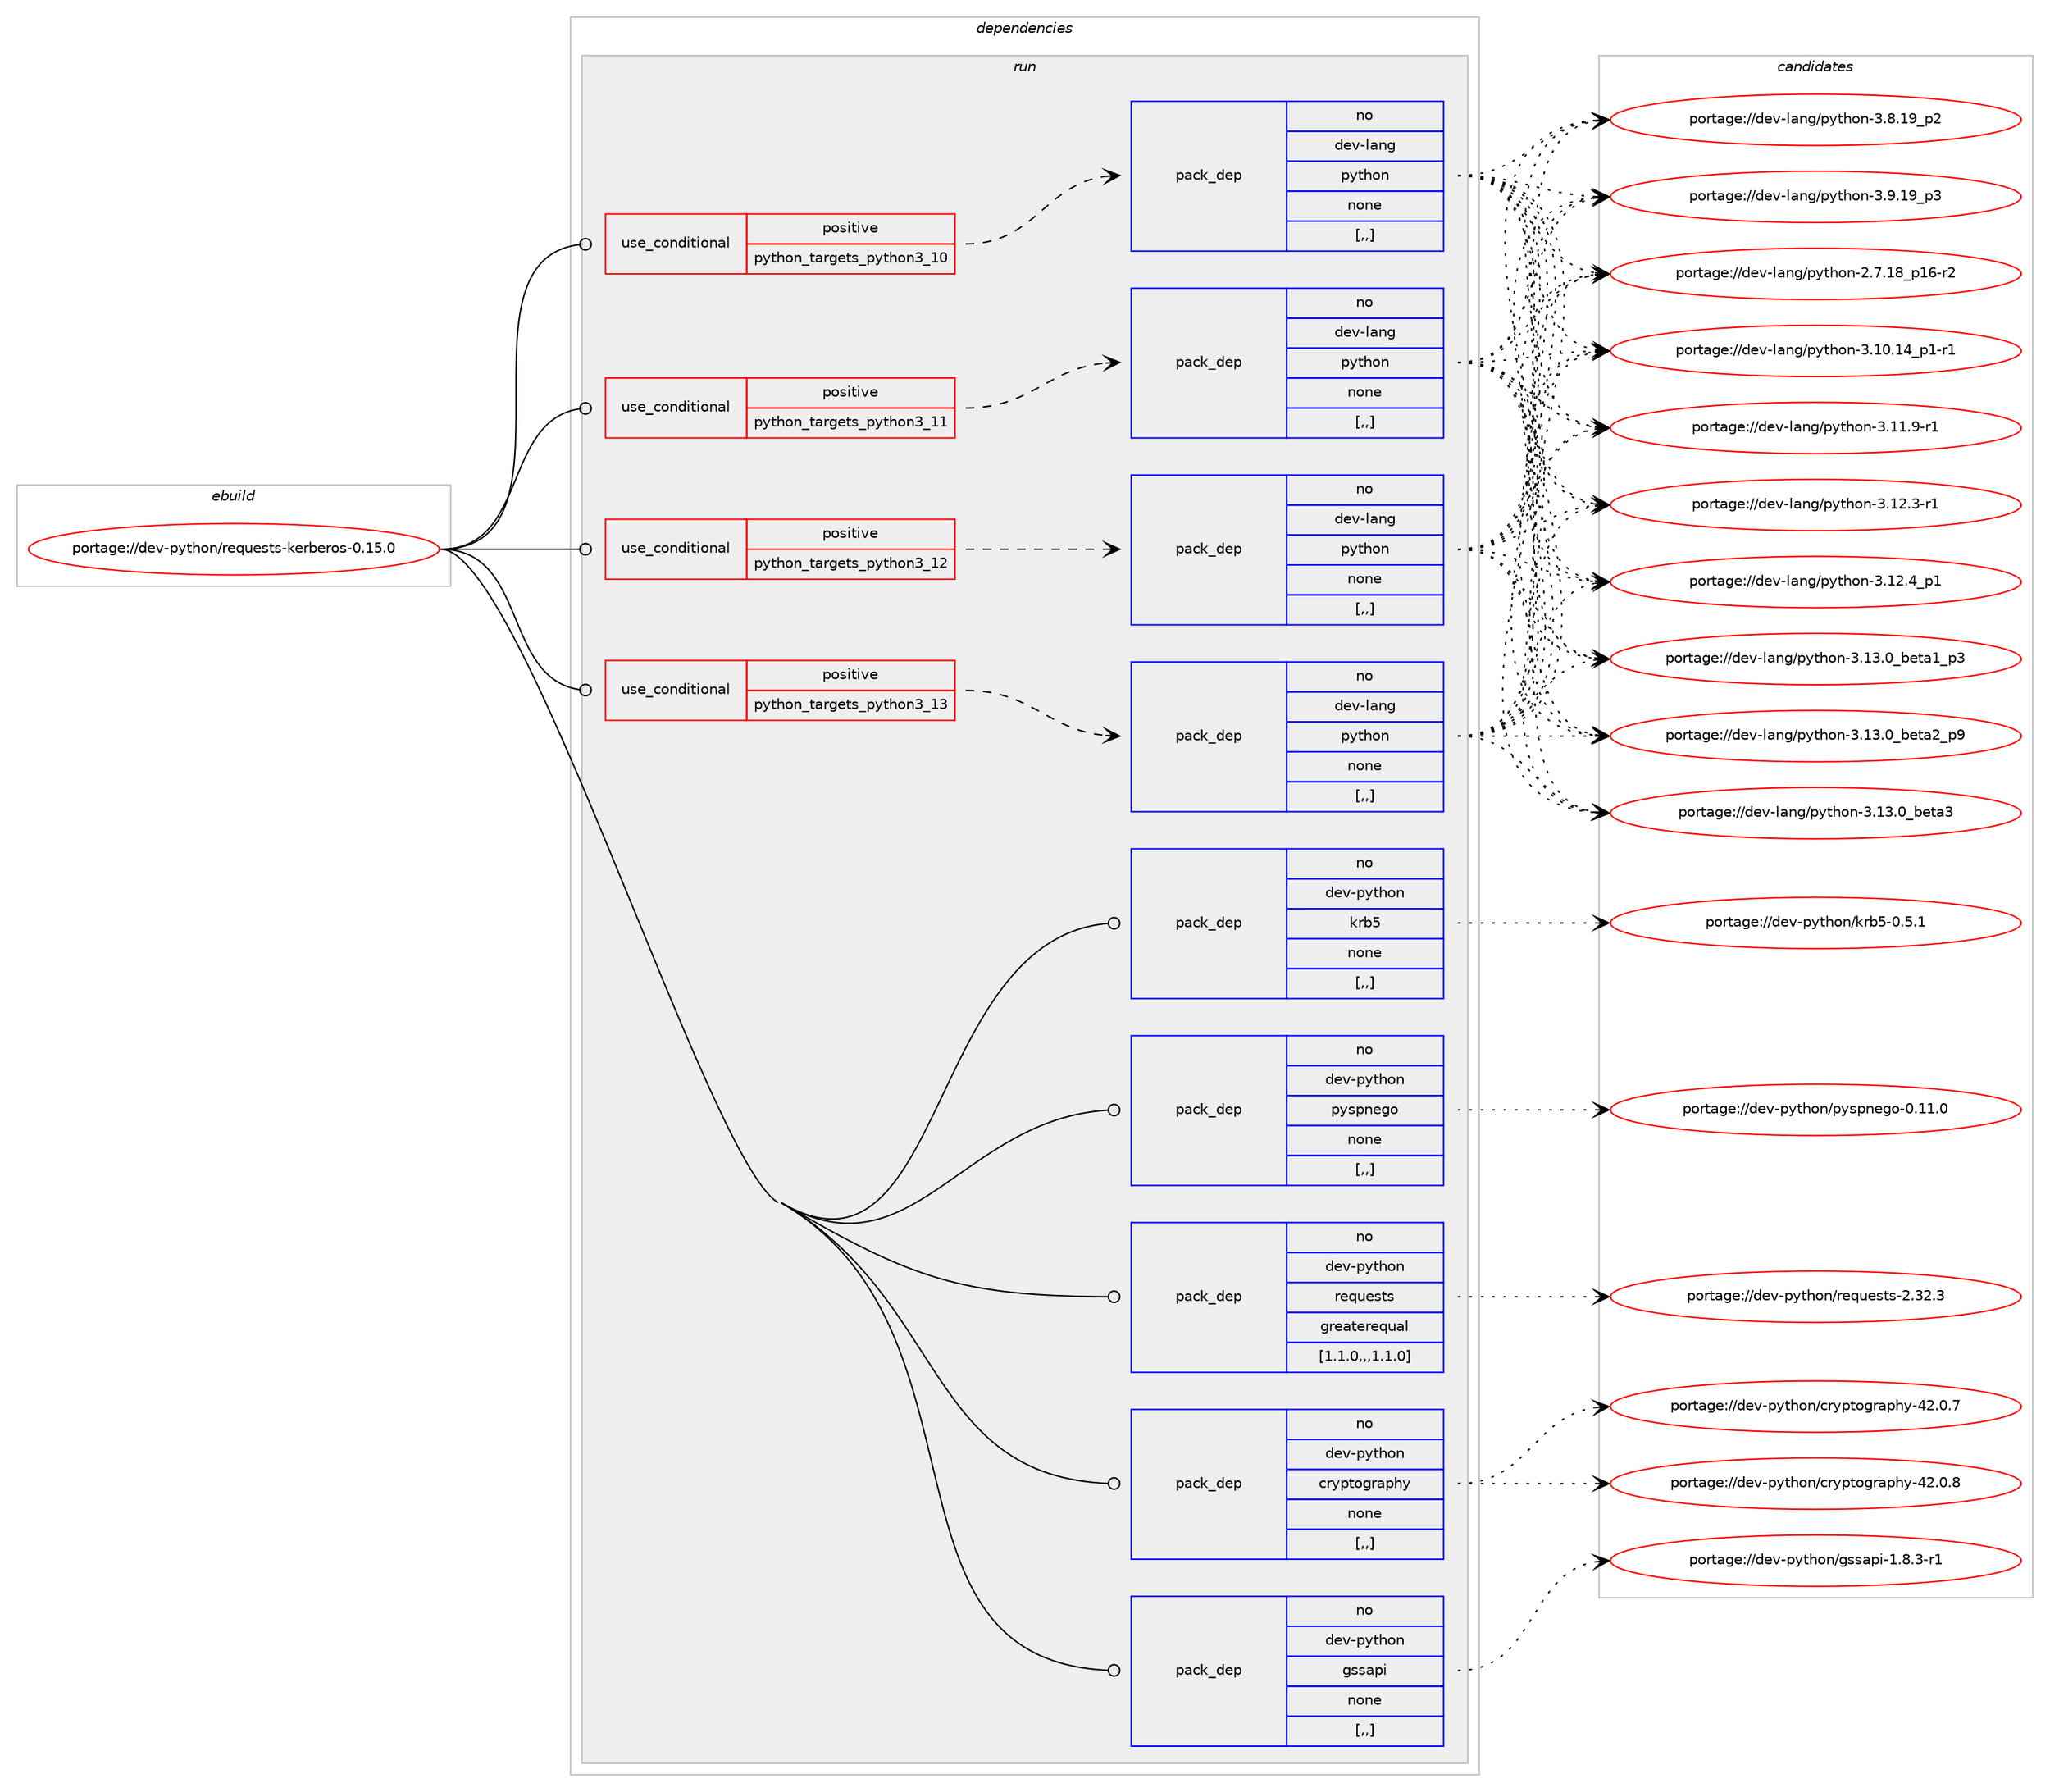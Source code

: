 digraph prolog {

# *************
# Graph options
# *************

newrank=true;
concentrate=true;
compound=true;
graph [rankdir=LR,fontname=Helvetica,fontsize=10,ranksep=1.5];#, ranksep=2.5, nodesep=0.2];
edge  [arrowhead=vee];
node  [fontname=Helvetica,fontsize=10];

# **********
# The ebuild
# **********

subgraph cluster_leftcol {
color=gray;
rank=same;
label=<<i>ebuild</i>>;
id [label="portage://dev-python/requests-kerberos-0.15.0", color=red, width=4, href="../dev-python/requests-kerberos-0.15.0.svg"];
}

# ****************
# The dependencies
# ****************

subgraph cluster_midcol {
color=gray;
label=<<i>dependencies</i>>;
subgraph cluster_compile {
fillcolor="#eeeeee";
style=filled;
label=<<i>compile</i>>;
}
subgraph cluster_compileandrun {
fillcolor="#eeeeee";
style=filled;
label=<<i>compile and run</i>>;
}
subgraph cluster_run {
fillcolor="#eeeeee";
style=filled;
label=<<i>run</i>>;
subgraph cond37752 {
dependency157833 [label=<<TABLE BORDER="0" CELLBORDER="1" CELLSPACING="0" CELLPADDING="4"><TR><TD ROWSPAN="3" CELLPADDING="10">use_conditional</TD></TR><TR><TD>positive</TD></TR><TR><TD>python_targets_python3_10</TD></TR></TABLE>>, shape=none, color=red];
subgraph pack118843 {
dependency157834 [label=<<TABLE BORDER="0" CELLBORDER="1" CELLSPACING="0" CELLPADDING="4" WIDTH="220"><TR><TD ROWSPAN="6" CELLPADDING="30">pack_dep</TD></TR><TR><TD WIDTH="110">no</TD></TR><TR><TD>dev-lang</TD></TR><TR><TD>python</TD></TR><TR><TD>none</TD></TR><TR><TD>[,,]</TD></TR></TABLE>>, shape=none, color=blue];
}
dependency157833:e -> dependency157834:w [weight=20,style="dashed",arrowhead="vee"];
}
id:e -> dependency157833:w [weight=20,style="solid",arrowhead="odot"];
subgraph cond37753 {
dependency157835 [label=<<TABLE BORDER="0" CELLBORDER="1" CELLSPACING="0" CELLPADDING="4"><TR><TD ROWSPAN="3" CELLPADDING="10">use_conditional</TD></TR><TR><TD>positive</TD></TR><TR><TD>python_targets_python3_11</TD></TR></TABLE>>, shape=none, color=red];
subgraph pack118844 {
dependency157836 [label=<<TABLE BORDER="0" CELLBORDER="1" CELLSPACING="0" CELLPADDING="4" WIDTH="220"><TR><TD ROWSPAN="6" CELLPADDING="30">pack_dep</TD></TR><TR><TD WIDTH="110">no</TD></TR><TR><TD>dev-lang</TD></TR><TR><TD>python</TD></TR><TR><TD>none</TD></TR><TR><TD>[,,]</TD></TR></TABLE>>, shape=none, color=blue];
}
dependency157835:e -> dependency157836:w [weight=20,style="dashed",arrowhead="vee"];
}
id:e -> dependency157835:w [weight=20,style="solid",arrowhead="odot"];
subgraph cond37754 {
dependency157837 [label=<<TABLE BORDER="0" CELLBORDER="1" CELLSPACING="0" CELLPADDING="4"><TR><TD ROWSPAN="3" CELLPADDING="10">use_conditional</TD></TR><TR><TD>positive</TD></TR><TR><TD>python_targets_python3_12</TD></TR></TABLE>>, shape=none, color=red];
subgraph pack118845 {
dependency157838 [label=<<TABLE BORDER="0" CELLBORDER="1" CELLSPACING="0" CELLPADDING="4" WIDTH="220"><TR><TD ROWSPAN="6" CELLPADDING="30">pack_dep</TD></TR><TR><TD WIDTH="110">no</TD></TR><TR><TD>dev-lang</TD></TR><TR><TD>python</TD></TR><TR><TD>none</TD></TR><TR><TD>[,,]</TD></TR></TABLE>>, shape=none, color=blue];
}
dependency157837:e -> dependency157838:w [weight=20,style="dashed",arrowhead="vee"];
}
id:e -> dependency157837:w [weight=20,style="solid",arrowhead="odot"];
subgraph cond37755 {
dependency157839 [label=<<TABLE BORDER="0" CELLBORDER="1" CELLSPACING="0" CELLPADDING="4"><TR><TD ROWSPAN="3" CELLPADDING="10">use_conditional</TD></TR><TR><TD>positive</TD></TR><TR><TD>python_targets_python3_13</TD></TR></TABLE>>, shape=none, color=red];
subgraph pack118846 {
dependency157840 [label=<<TABLE BORDER="0" CELLBORDER="1" CELLSPACING="0" CELLPADDING="4" WIDTH="220"><TR><TD ROWSPAN="6" CELLPADDING="30">pack_dep</TD></TR><TR><TD WIDTH="110">no</TD></TR><TR><TD>dev-lang</TD></TR><TR><TD>python</TD></TR><TR><TD>none</TD></TR><TR><TD>[,,]</TD></TR></TABLE>>, shape=none, color=blue];
}
dependency157839:e -> dependency157840:w [weight=20,style="dashed",arrowhead="vee"];
}
id:e -> dependency157839:w [weight=20,style="solid",arrowhead="odot"];
subgraph pack118847 {
dependency157841 [label=<<TABLE BORDER="0" CELLBORDER="1" CELLSPACING="0" CELLPADDING="4" WIDTH="220"><TR><TD ROWSPAN="6" CELLPADDING="30">pack_dep</TD></TR><TR><TD WIDTH="110">no</TD></TR><TR><TD>dev-python</TD></TR><TR><TD>cryptography</TD></TR><TR><TD>none</TD></TR><TR><TD>[,,]</TD></TR></TABLE>>, shape=none, color=blue];
}
id:e -> dependency157841:w [weight=20,style="solid",arrowhead="odot"];
subgraph pack118848 {
dependency157842 [label=<<TABLE BORDER="0" CELLBORDER="1" CELLSPACING="0" CELLPADDING="4" WIDTH="220"><TR><TD ROWSPAN="6" CELLPADDING="30">pack_dep</TD></TR><TR><TD WIDTH="110">no</TD></TR><TR><TD>dev-python</TD></TR><TR><TD>gssapi</TD></TR><TR><TD>none</TD></TR><TR><TD>[,,]</TD></TR></TABLE>>, shape=none, color=blue];
}
id:e -> dependency157842:w [weight=20,style="solid",arrowhead="odot"];
subgraph pack118849 {
dependency157843 [label=<<TABLE BORDER="0" CELLBORDER="1" CELLSPACING="0" CELLPADDING="4" WIDTH="220"><TR><TD ROWSPAN="6" CELLPADDING="30">pack_dep</TD></TR><TR><TD WIDTH="110">no</TD></TR><TR><TD>dev-python</TD></TR><TR><TD>krb5</TD></TR><TR><TD>none</TD></TR><TR><TD>[,,]</TD></TR></TABLE>>, shape=none, color=blue];
}
id:e -> dependency157843:w [weight=20,style="solid",arrowhead="odot"];
subgraph pack118850 {
dependency157844 [label=<<TABLE BORDER="0" CELLBORDER="1" CELLSPACING="0" CELLPADDING="4" WIDTH="220"><TR><TD ROWSPAN="6" CELLPADDING="30">pack_dep</TD></TR><TR><TD WIDTH="110">no</TD></TR><TR><TD>dev-python</TD></TR><TR><TD>pyspnego</TD></TR><TR><TD>none</TD></TR><TR><TD>[,,]</TD></TR></TABLE>>, shape=none, color=blue];
}
id:e -> dependency157844:w [weight=20,style="solid",arrowhead="odot"];
subgraph pack118851 {
dependency157845 [label=<<TABLE BORDER="0" CELLBORDER="1" CELLSPACING="0" CELLPADDING="4" WIDTH="220"><TR><TD ROWSPAN="6" CELLPADDING="30">pack_dep</TD></TR><TR><TD WIDTH="110">no</TD></TR><TR><TD>dev-python</TD></TR><TR><TD>requests</TD></TR><TR><TD>greaterequal</TD></TR><TR><TD>[1.1.0,,,1.1.0]</TD></TR></TABLE>>, shape=none, color=blue];
}
id:e -> dependency157845:w [weight=20,style="solid",arrowhead="odot"];
}
}

# **************
# The candidates
# **************

subgraph cluster_choices {
rank=same;
color=gray;
label=<<i>candidates</i>>;

subgraph choice118843 {
color=black;
nodesep=1;
choice100101118451089711010347112121116104111110455046554649569511249544511450 [label="portage://dev-lang/python-2.7.18_p16-r2", color=red, width=4,href="../dev-lang/python-2.7.18_p16-r2.svg"];
choice100101118451089711010347112121116104111110455146494846495295112494511449 [label="portage://dev-lang/python-3.10.14_p1-r1", color=red, width=4,href="../dev-lang/python-3.10.14_p1-r1.svg"];
choice100101118451089711010347112121116104111110455146494946574511449 [label="portage://dev-lang/python-3.11.9-r1", color=red, width=4,href="../dev-lang/python-3.11.9-r1.svg"];
choice100101118451089711010347112121116104111110455146495046514511449 [label="portage://dev-lang/python-3.12.3-r1", color=red, width=4,href="../dev-lang/python-3.12.3-r1.svg"];
choice100101118451089711010347112121116104111110455146495046529511249 [label="portage://dev-lang/python-3.12.4_p1", color=red, width=4,href="../dev-lang/python-3.12.4_p1.svg"];
choice10010111845108971101034711212111610411111045514649514648959810111697499511251 [label="portage://dev-lang/python-3.13.0_beta1_p3", color=red, width=4,href="../dev-lang/python-3.13.0_beta1_p3.svg"];
choice10010111845108971101034711212111610411111045514649514648959810111697509511257 [label="portage://dev-lang/python-3.13.0_beta2_p9", color=red, width=4,href="../dev-lang/python-3.13.0_beta2_p9.svg"];
choice1001011184510897110103471121211161041111104551464951464895981011169751 [label="portage://dev-lang/python-3.13.0_beta3", color=red, width=4,href="../dev-lang/python-3.13.0_beta3.svg"];
choice100101118451089711010347112121116104111110455146564649579511250 [label="portage://dev-lang/python-3.8.19_p2", color=red, width=4,href="../dev-lang/python-3.8.19_p2.svg"];
choice100101118451089711010347112121116104111110455146574649579511251 [label="portage://dev-lang/python-3.9.19_p3", color=red, width=4,href="../dev-lang/python-3.9.19_p3.svg"];
dependency157834:e -> choice100101118451089711010347112121116104111110455046554649569511249544511450:w [style=dotted,weight="100"];
dependency157834:e -> choice100101118451089711010347112121116104111110455146494846495295112494511449:w [style=dotted,weight="100"];
dependency157834:e -> choice100101118451089711010347112121116104111110455146494946574511449:w [style=dotted,weight="100"];
dependency157834:e -> choice100101118451089711010347112121116104111110455146495046514511449:w [style=dotted,weight="100"];
dependency157834:e -> choice100101118451089711010347112121116104111110455146495046529511249:w [style=dotted,weight="100"];
dependency157834:e -> choice10010111845108971101034711212111610411111045514649514648959810111697499511251:w [style=dotted,weight="100"];
dependency157834:e -> choice10010111845108971101034711212111610411111045514649514648959810111697509511257:w [style=dotted,weight="100"];
dependency157834:e -> choice1001011184510897110103471121211161041111104551464951464895981011169751:w [style=dotted,weight="100"];
dependency157834:e -> choice100101118451089711010347112121116104111110455146564649579511250:w [style=dotted,weight="100"];
dependency157834:e -> choice100101118451089711010347112121116104111110455146574649579511251:w [style=dotted,weight="100"];
}
subgraph choice118844 {
color=black;
nodesep=1;
choice100101118451089711010347112121116104111110455046554649569511249544511450 [label="portage://dev-lang/python-2.7.18_p16-r2", color=red, width=4,href="../dev-lang/python-2.7.18_p16-r2.svg"];
choice100101118451089711010347112121116104111110455146494846495295112494511449 [label="portage://dev-lang/python-3.10.14_p1-r1", color=red, width=4,href="../dev-lang/python-3.10.14_p1-r1.svg"];
choice100101118451089711010347112121116104111110455146494946574511449 [label="portage://dev-lang/python-3.11.9-r1", color=red, width=4,href="../dev-lang/python-3.11.9-r1.svg"];
choice100101118451089711010347112121116104111110455146495046514511449 [label="portage://dev-lang/python-3.12.3-r1", color=red, width=4,href="../dev-lang/python-3.12.3-r1.svg"];
choice100101118451089711010347112121116104111110455146495046529511249 [label="portage://dev-lang/python-3.12.4_p1", color=red, width=4,href="../dev-lang/python-3.12.4_p1.svg"];
choice10010111845108971101034711212111610411111045514649514648959810111697499511251 [label="portage://dev-lang/python-3.13.0_beta1_p3", color=red, width=4,href="../dev-lang/python-3.13.0_beta1_p3.svg"];
choice10010111845108971101034711212111610411111045514649514648959810111697509511257 [label="portage://dev-lang/python-3.13.0_beta2_p9", color=red, width=4,href="../dev-lang/python-3.13.0_beta2_p9.svg"];
choice1001011184510897110103471121211161041111104551464951464895981011169751 [label="portage://dev-lang/python-3.13.0_beta3", color=red, width=4,href="../dev-lang/python-3.13.0_beta3.svg"];
choice100101118451089711010347112121116104111110455146564649579511250 [label="portage://dev-lang/python-3.8.19_p2", color=red, width=4,href="../dev-lang/python-3.8.19_p2.svg"];
choice100101118451089711010347112121116104111110455146574649579511251 [label="portage://dev-lang/python-3.9.19_p3", color=red, width=4,href="../dev-lang/python-3.9.19_p3.svg"];
dependency157836:e -> choice100101118451089711010347112121116104111110455046554649569511249544511450:w [style=dotted,weight="100"];
dependency157836:e -> choice100101118451089711010347112121116104111110455146494846495295112494511449:w [style=dotted,weight="100"];
dependency157836:e -> choice100101118451089711010347112121116104111110455146494946574511449:w [style=dotted,weight="100"];
dependency157836:e -> choice100101118451089711010347112121116104111110455146495046514511449:w [style=dotted,weight="100"];
dependency157836:e -> choice100101118451089711010347112121116104111110455146495046529511249:w [style=dotted,weight="100"];
dependency157836:e -> choice10010111845108971101034711212111610411111045514649514648959810111697499511251:w [style=dotted,weight="100"];
dependency157836:e -> choice10010111845108971101034711212111610411111045514649514648959810111697509511257:w [style=dotted,weight="100"];
dependency157836:e -> choice1001011184510897110103471121211161041111104551464951464895981011169751:w [style=dotted,weight="100"];
dependency157836:e -> choice100101118451089711010347112121116104111110455146564649579511250:w [style=dotted,weight="100"];
dependency157836:e -> choice100101118451089711010347112121116104111110455146574649579511251:w [style=dotted,weight="100"];
}
subgraph choice118845 {
color=black;
nodesep=1;
choice100101118451089711010347112121116104111110455046554649569511249544511450 [label="portage://dev-lang/python-2.7.18_p16-r2", color=red, width=4,href="../dev-lang/python-2.7.18_p16-r2.svg"];
choice100101118451089711010347112121116104111110455146494846495295112494511449 [label="portage://dev-lang/python-3.10.14_p1-r1", color=red, width=4,href="../dev-lang/python-3.10.14_p1-r1.svg"];
choice100101118451089711010347112121116104111110455146494946574511449 [label="portage://dev-lang/python-3.11.9-r1", color=red, width=4,href="../dev-lang/python-3.11.9-r1.svg"];
choice100101118451089711010347112121116104111110455146495046514511449 [label="portage://dev-lang/python-3.12.3-r1", color=red, width=4,href="../dev-lang/python-3.12.3-r1.svg"];
choice100101118451089711010347112121116104111110455146495046529511249 [label="portage://dev-lang/python-3.12.4_p1", color=red, width=4,href="../dev-lang/python-3.12.4_p1.svg"];
choice10010111845108971101034711212111610411111045514649514648959810111697499511251 [label="portage://dev-lang/python-3.13.0_beta1_p3", color=red, width=4,href="../dev-lang/python-3.13.0_beta1_p3.svg"];
choice10010111845108971101034711212111610411111045514649514648959810111697509511257 [label="portage://dev-lang/python-3.13.0_beta2_p9", color=red, width=4,href="../dev-lang/python-3.13.0_beta2_p9.svg"];
choice1001011184510897110103471121211161041111104551464951464895981011169751 [label="portage://dev-lang/python-3.13.0_beta3", color=red, width=4,href="../dev-lang/python-3.13.0_beta3.svg"];
choice100101118451089711010347112121116104111110455146564649579511250 [label="portage://dev-lang/python-3.8.19_p2", color=red, width=4,href="../dev-lang/python-3.8.19_p2.svg"];
choice100101118451089711010347112121116104111110455146574649579511251 [label="portage://dev-lang/python-3.9.19_p3", color=red, width=4,href="../dev-lang/python-3.9.19_p3.svg"];
dependency157838:e -> choice100101118451089711010347112121116104111110455046554649569511249544511450:w [style=dotted,weight="100"];
dependency157838:e -> choice100101118451089711010347112121116104111110455146494846495295112494511449:w [style=dotted,weight="100"];
dependency157838:e -> choice100101118451089711010347112121116104111110455146494946574511449:w [style=dotted,weight="100"];
dependency157838:e -> choice100101118451089711010347112121116104111110455146495046514511449:w [style=dotted,weight="100"];
dependency157838:e -> choice100101118451089711010347112121116104111110455146495046529511249:w [style=dotted,weight="100"];
dependency157838:e -> choice10010111845108971101034711212111610411111045514649514648959810111697499511251:w [style=dotted,weight="100"];
dependency157838:e -> choice10010111845108971101034711212111610411111045514649514648959810111697509511257:w [style=dotted,weight="100"];
dependency157838:e -> choice1001011184510897110103471121211161041111104551464951464895981011169751:w [style=dotted,weight="100"];
dependency157838:e -> choice100101118451089711010347112121116104111110455146564649579511250:w [style=dotted,weight="100"];
dependency157838:e -> choice100101118451089711010347112121116104111110455146574649579511251:w [style=dotted,weight="100"];
}
subgraph choice118846 {
color=black;
nodesep=1;
choice100101118451089711010347112121116104111110455046554649569511249544511450 [label="portage://dev-lang/python-2.7.18_p16-r2", color=red, width=4,href="../dev-lang/python-2.7.18_p16-r2.svg"];
choice100101118451089711010347112121116104111110455146494846495295112494511449 [label="portage://dev-lang/python-3.10.14_p1-r1", color=red, width=4,href="../dev-lang/python-3.10.14_p1-r1.svg"];
choice100101118451089711010347112121116104111110455146494946574511449 [label="portage://dev-lang/python-3.11.9-r1", color=red, width=4,href="../dev-lang/python-3.11.9-r1.svg"];
choice100101118451089711010347112121116104111110455146495046514511449 [label="portage://dev-lang/python-3.12.3-r1", color=red, width=4,href="../dev-lang/python-3.12.3-r1.svg"];
choice100101118451089711010347112121116104111110455146495046529511249 [label="portage://dev-lang/python-3.12.4_p1", color=red, width=4,href="../dev-lang/python-3.12.4_p1.svg"];
choice10010111845108971101034711212111610411111045514649514648959810111697499511251 [label="portage://dev-lang/python-3.13.0_beta1_p3", color=red, width=4,href="../dev-lang/python-3.13.0_beta1_p3.svg"];
choice10010111845108971101034711212111610411111045514649514648959810111697509511257 [label="portage://dev-lang/python-3.13.0_beta2_p9", color=red, width=4,href="../dev-lang/python-3.13.0_beta2_p9.svg"];
choice1001011184510897110103471121211161041111104551464951464895981011169751 [label="portage://dev-lang/python-3.13.0_beta3", color=red, width=4,href="../dev-lang/python-3.13.0_beta3.svg"];
choice100101118451089711010347112121116104111110455146564649579511250 [label="portage://dev-lang/python-3.8.19_p2", color=red, width=4,href="../dev-lang/python-3.8.19_p2.svg"];
choice100101118451089711010347112121116104111110455146574649579511251 [label="portage://dev-lang/python-3.9.19_p3", color=red, width=4,href="../dev-lang/python-3.9.19_p3.svg"];
dependency157840:e -> choice100101118451089711010347112121116104111110455046554649569511249544511450:w [style=dotted,weight="100"];
dependency157840:e -> choice100101118451089711010347112121116104111110455146494846495295112494511449:w [style=dotted,weight="100"];
dependency157840:e -> choice100101118451089711010347112121116104111110455146494946574511449:w [style=dotted,weight="100"];
dependency157840:e -> choice100101118451089711010347112121116104111110455146495046514511449:w [style=dotted,weight="100"];
dependency157840:e -> choice100101118451089711010347112121116104111110455146495046529511249:w [style=dotted,weight="100"];
dependency157840:e -> choice10010111845108971101034711212111610411111045514649514648959810111697499511251:w [style=dotted,weight="100"];
dependency157840:e -> choice10010111845108971101034711212111610411111045514649514648959810111697509511257:w [style=dotted,weight="100"];
dependency157840:e -> choice1001011184510897110103471121211161041111104551464951464895981011169751:w [style=dotted,weight="100"];
dependency157840:e -> choice100101118451089711010347112121116104111110455146564649579511250:w [style=dotted,weight="100"];
dependency157840:e -> choice100101118451089711010347112121116104111110455146574649579511251:w [style=dotted,weight="100"];
}
subgraph choice118847 {
color=black;
nodesep=1;
choice1001011184511212111610411111047991141211121161111031149711210412145525046484655 [label="portage://dev-python/cryptography-42.0.7", color=red, width=4,href="../dev-python/cryptography-42.0.7.svg"];
choice1001011184511212111610411111047991141211121161111031149711210412145525046484656 [label="portage://dev-python/cryptography-42.0.8", color=red, width=4,href="../dev-python/cryptography-42.0.8.svg"];
dependency157841:e -> choice1001011184511212111610411111047991141211121161111031149711210412145525046484655:w [style=dotted,weight="100"];
dependency157841:e -> choice1001011184511212111610411111047991141211121161111031149711210412145525046484656:w [style=dotted,weight="100"];
}
subgraph choice118848 {
color=black;
nodesep=1;
choice1001011184511212111610411111047103115115971121054549465646514511449 [label="portage://dev-python/gssapi-1.8.3-r1", color=red, width=4,href="../dev-python/gssapi-1.8.3-r1.svg"];
dependency157842:e -> choice1001011184511212111610411111047103115115971121054549465646514511449:w [style=dotted,weight="100"];
}
subgraph choice118849 {
color=black;
nodesep=1;
choice10010111845112121116104111110471071149853454846534649 [label="portage://dev-python/krb5-0.5.1", color=red, width=4,href="../dev-python/krb5-0.5.1.svg"];
dependency157843:e -> choice10010111845112121116104111110471071149853454846534649:w [style=dotted,weight="100"];
}
subgraph choice118850 {
color=black;
nodesep=1;
choice100101118451121211161041111104711212111511211010110311145484649494648 [label="portage://dev-python/pyspnego-0.11.0", color=red, width=4,href="../dev-python/pyspnego-0.11.0.svg"];
dependency157844:e -> choice100101118451121211161041111104711212111511211010110311145484649494648:w [style=dotted,weight="100"];
}
subgraph choice118851 {
color=black;
nodesep=1;
choice100101118451121211161041111104711410111311710111511611545504651504651 [label="portage://dev-python/requests-2.32.3", color=red, width=4,href="../dev-python/requests-2.32.3.svg"];
dependency157845:e -> choice100101118451121211161041111104711410111311710111511611545504651504651:w [style=dotted,weight="100"];
}
}

}

